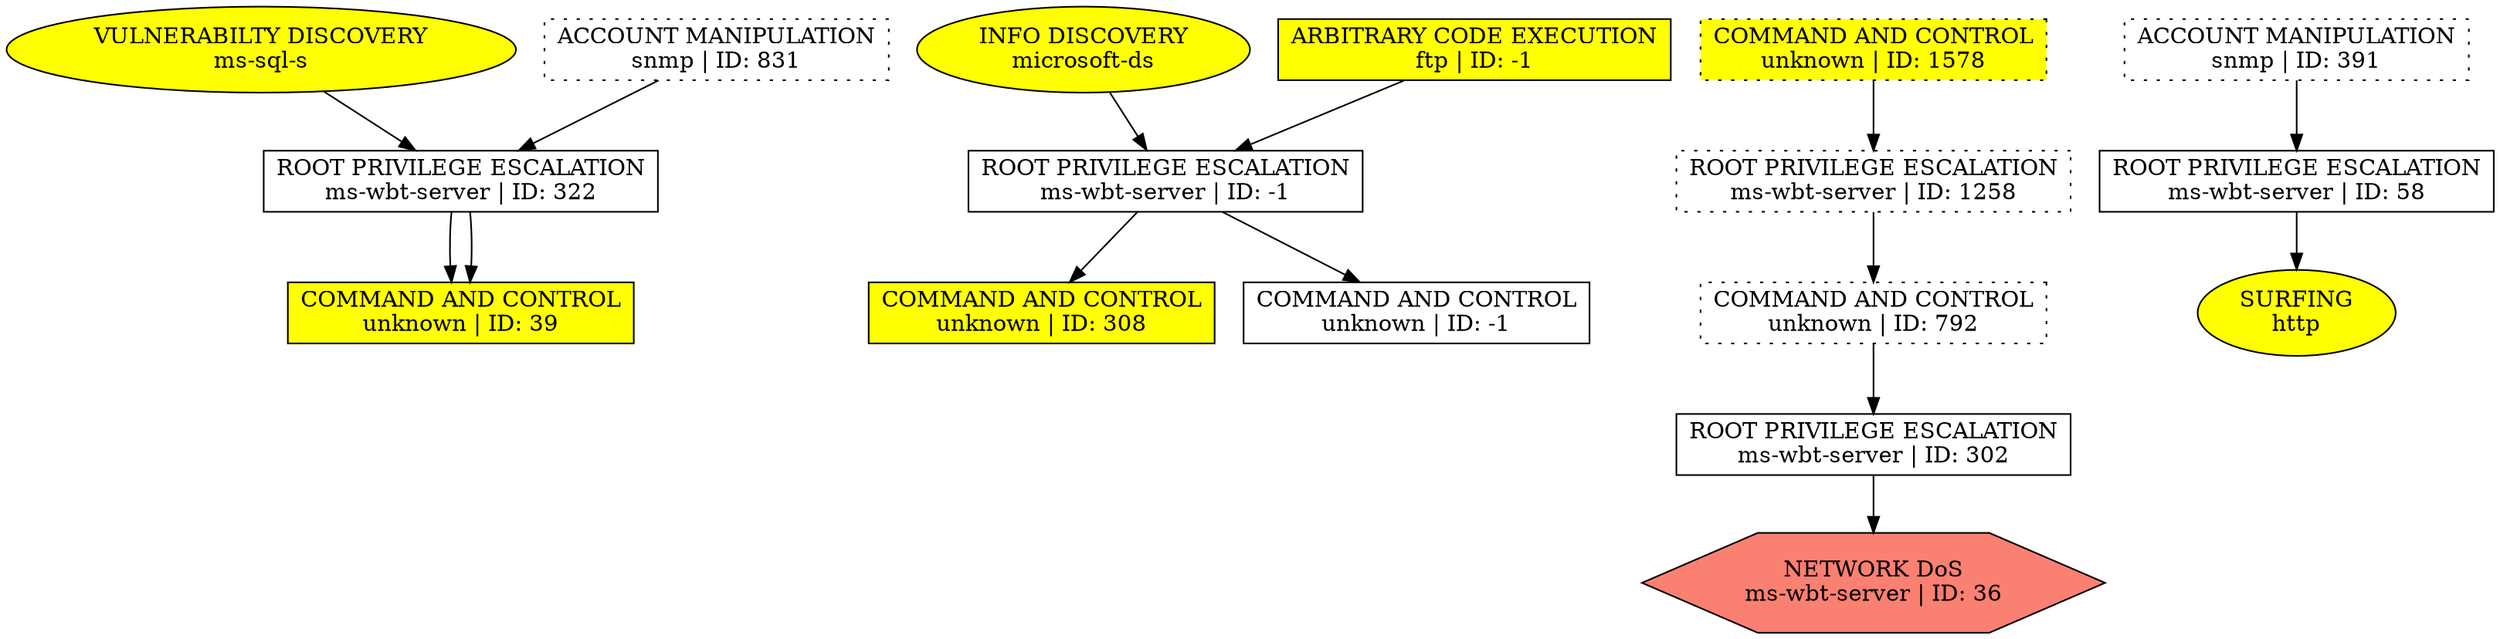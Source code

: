 digraph "" {
	"ROOT PRIVILEGE ESCALATION
ms-wbt-server | ID: 322"	[shape=box,
		tooltip="\"ET POLICY MS Terminal Server Root login\""];
	"COMMAND AND CONTROL
unknown | ID: 39"	[fillcolor=yellow,
		shape=box,
		style=filled,
		tooltip="\"ET POLICY RDP connection confirm\""];
	"ROOT PRIVILEGE ESCALATION
ms-wbt-server | ID: 322" -> "COMMAND AND CONTROL
unknown | ID: 39"	[key=0,
		data="{'color': 'blue', 'fontcolor': '\"blue\"', 'label': '\"start_next: 04/11/17, 16:02:56\ngap: -24sec\nend_prev: 04/11/17, 16:03:21\"'}"];
	"ROOT PRIVILEGE ESCALATION
ms-wbt-server | ID: 322" -> "COMMAND AND CONTROL
unknown | ID: 39"	[key=1,
		data="{'color': 'blue', 'fontcolor': '\"blue\"', 'label': '\"start_next: 04/11/17, 16:32:06\ngap: 0sec\nend_prev: 04/11/17, 16:32:06\"'}"];
	"ROOT PRIVILEGE ESCALATION
ms-wbt-server | ID: -1"	[shape=box,
		tooltip="\"ET POLICY MS Terminal Server Root login\""];
	"COMMAND AND CONTROL
unknown | ID: 308"	[fillcolor=yellow,
		shape=box,
		style=filled,
		tooltip="\"ET POLICY RDP connection confirm\""];
	"ROOT PRIVILEGE ESCALATION
ms-wbt-server | ID: -1" -> "COMMAND AND CONTROL
unknown | ID: 308"	[key=0,
		data="{'color': 'blue', 'fontcolor': '\"blue\"', 'label': '\"start_next: 04/11/17, 17:47:40\ngap: 0sec\nend_prev: 04/11/17, 17:47:40\"'}"];
	"COMMAND AND CONTROL
unknown | ID: -1"	[shape=box,
		tooltip="\"ET POLICY RDP connection confirm\""];
	"ROOT PRIVILEGE ESCALATION
ms-wbt-server | ID: -1" -> "COMMAND AND CONTROL
unknown | ID: -1"	[key=0,
		data="{'color': 'blue', 'fontcolor': '\"blue\"', 'label': '\"start_next: 04/11/17, 17:47:33\ngap: 0sec\nend_prev: 04/11/17, 17:47:33\"'}"];
	"ROOT PRIVILEGE ESCALATION
ms-wbt-server | ID: 1258"	[shape=box,
		style=dotted,
		tooltip="\"ET POLICY MS Remote Desktop Administrator Login Request\""];
	"COMMAND AND CONTROL
unknown | ID: 792"	[shape=box,
		style=dotted,
		tooltip="\"ET POLICY RDP connection confirm\""];
	"ROOT PRIVILEGE ESCALATION
ms-wbt-server | ID: 1258" -> "COMMAND AND CONTROL
unknown | ID: 792"	[key=0,
		data="{'color': 'tomato', 'fontcolor': '\"tomato\"', 'label': '\"start_next: 04/11/17, 14:31:25\ngap: 1996sec\nend_prev: 04/11/17, 13:58:\
09\"'}"];
	"ROOT PRIVILEGE ESCALATION
ms-wbt-server | ID: 302"	[shape=box,
		tooltip="\"ET POLICY MS Remote Desktop Administrator Login Request\""];
	"NETWORK DoS
ms-wbt-server | ID: 36"	[fillcolor=salmon,
		shape=hexagon,
		style=filled,
		tooltip="\"ET DOS Microsoft Remote Desktop (RDP) Syn then Reset 30 Second DoS Attempt\""];
	"ROOT PRIVILEGE ESCALATION
ms-wbt-server | ID: 302" -> "NETWORK DoS
ms-wbt-server | ID: 36"	[key=0,
		data="{'color': 'tomato', 'fontcolor': '\"tomato\"', 'label': '\"start_next: 04/11/17, 17:18:43\ngap: 9990sec\nend_prev: 04/11/17, 14:32:\
14\"'}"];
	"ROOT PRIVILEGE ESCALATION
ms-wbt-server | ID: 58"	[shape=box,
		tooltip="\"ET POLICY MS Terminal Server Root login\""];
	"SURFING
http"	[fillcolor=yellow,
		shape=oval,
		style=filled,
		tooltip="\"ET WEB_SERVER WEB-PHP phpinfo access\""];
	"ROOT PRIVILEGE ESCALATION
ms-wbt-server | ID: 58" -> "SURFING
http"	[key=0,
		data="{'color': 'blue', 'fontcolor': '\"blue\"', 'label': '\"start_next: 04/11/17, 16:33:57\ngap: 41sec\nend_prev: 04/11/17, 16:33:16\"'}"];
	"COMMAND AND CONTROL
unknown | ID: 1578"	[fillcolor=yellow,
		shape=box,
		style="dotted,filled",
		tooltip="\"ET POLICY RDP connection confirm\""];
	"COMMAND AND CONTROL
unknown | ID: 1578" -> "ROOT PRIVILEGE ESCALATION
ms-wbt-server | ID: 1258"	[key=0,
		data="{'color': 'tomato', 'label': '<font color=\"tomato\"> start_next: 04/11/17, 13:58:08<br/>gap: -1sec<br/>end_prev: 04/11/17, 13:58:\
09</font><br/><font color=\"tomato\"><b>Attacker: 10.0.254.31</b></font>'}"];
	"COMMAND AND CONTROL
unknown | ID: 792" -> "ROOT PRIVILEGE ESCALATION
ms-wbt-server | ID: 302"	[key=0,
		data="{'color': 'tomato', 'fontcolor': '\"tomato\"', 'label': '\"start_next: 04/11/17, 14:32:12\ngap: -1sec\nend_prev: 04/11/17, 14:32:14\"'}"];
	"ACCOUNT MANIPULATION
snmp | ID: 391"	[shape=box,
		style=dotted,
		tooltip="\"GPL SNMP private access udp
ET FTP Suspicious Quotation Mark Usage in FTP Username
GPL SNMP public access udp\""];
	"ACCOUNT MANIPULATION
snmp | ID: 391" -> "ROOT PRIVILEGE ESCALATION
ms-wbt-server | ID: 58"	[key=0,
		data="{'color': 'blue', 'fontcolor': '\"blue\"', 'label': '\"start_next: 04/11/17, 16:33:16\ngap: -91sec\nend_prev: 04/11/17, 16:34:47\"'}"];
	"VULNERABILTY DISCOVERY
ms-sql-s"	[fillcolor=yellow,
		shape=oval,
		style=filled,
		tooltip="\"ET POLICY Suspicious inbound to MSSQL port 1433
ET POLICY Suspicious inbound to mySQL port 3306
ET POLICY Suspicious inbound to \
Oracle SQL port 1521
ET POLICY Suspicious inbound to mSQL port 4333\""];
	"VULNERABILTY DISCOVERY
ms-sql-s" -> "ROOT PRIVILEGE ESCALATION
ms-wbt-server | ID: 322"	[key=0,
		data="{'color': 'blue', 'fontcolor': '\"blue\"', 'label': '\"start_next: 04/11/17, 16:32:06\ngap: 145sec\nend_prev: 04/11/17, 16:29:42\"'}"];
	"ACCOUNT MANIPULATION
snmp | ID: 831"	[shape=box,
		style=dotted,
		tooltip="\"GPL SNMP public access udp\""];
	"ACCOUNT MANIPULATION
snmp | ID: 831" -> "ROOT PRIVILEGE ESCALATION
ms-wbt-server | ID: 322"	[key=0,
		data="{'color': 'blue', 'fontcolor': '\"blue\"', 'label': '\"start_next: 04/11/17, 16:02:56\ngap: 15sec\nend_prev: 04/11/17, 16:02:42\"'}"];
	"INFO DISCOVERY
microsoft-ds"	[fillcolor=yellow,
		shape=oval,
		style=filled,
		tooltip="\"ET ATTACK_RESPONSE Net User Command Response\""];
	"INFO DISCOVERY
microsoft-ds" -> "ROOT PRIVILEGE ESCALATION
ms-wbt-server | ID: -1"	[key=0,
		data="{'color': 'blue', 'fontcolor': '\"blue\"', 'label': '\"start_next: 04/11/17, 17:47:33\ngap: 600sec\nend_prev: 04/11/17, 17:37:34\"'}"];
	"ARBITRARY CODE EXECUTION
ftp | ID: -1"	[fillcolor=yellow,
		shape=box,
		style=filled,
		tooltip="\"ET EXPLOIT Possible Pure-FTPd CVE-2014-6271 attempt\""];
	"ARBITRARY CODE EXECUTION
ftp | ID: -1" -> "ROOT PRIVILEGE ESCALATION
ms-wbt-server | ID: -1"	[key=0,
		data="{'color': 'blue', 'fontcolor': '\"blue\"', 'label': '\"start_next: 04/11/17, 17:47:40\ngap: 4373sec\nend_prev: 04/11/17, 16:34:47\"'}"];
}
